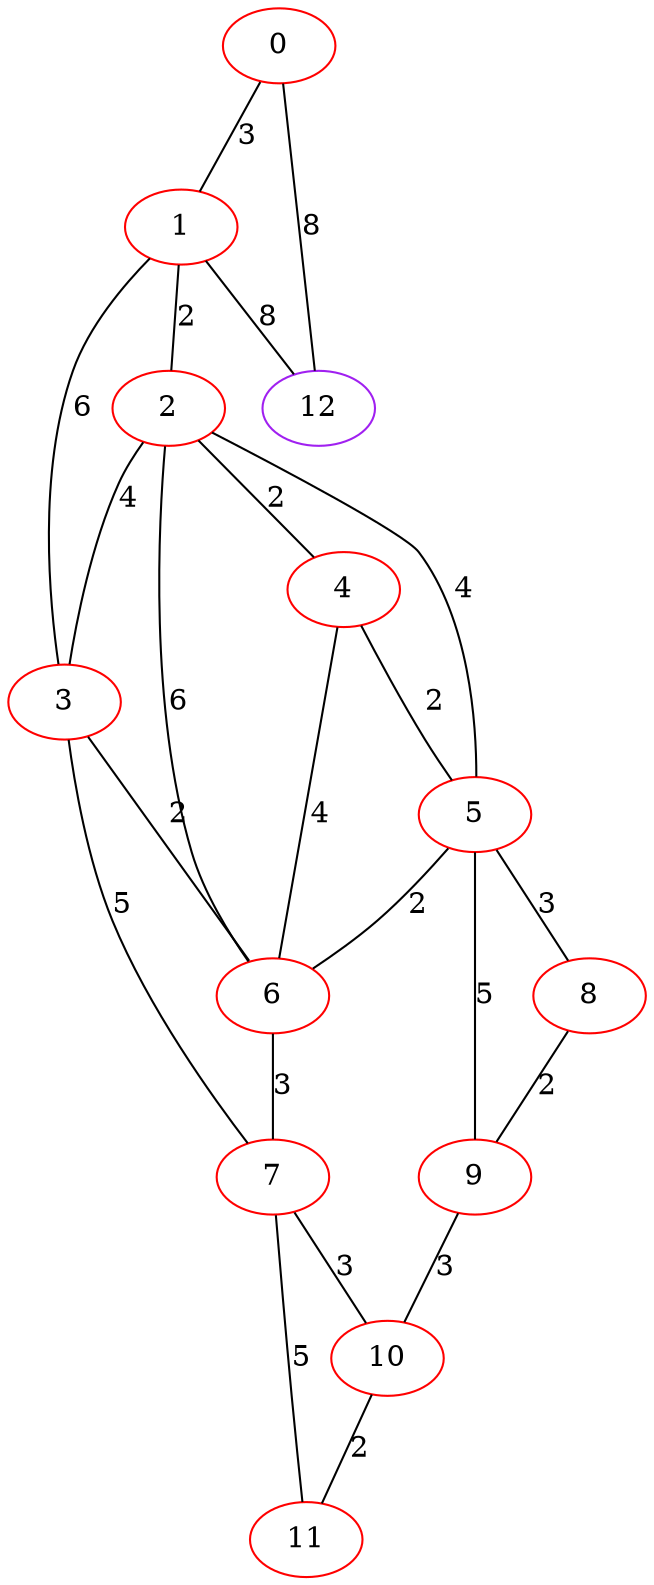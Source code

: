 graph "" {
0 [color=red, weight=1];
1 [color=red, weight=1];
2 [color=red, weight=1];
3 [color=red, weight=1];
4 [color=red, weight=1];
5 [color=red, weight=1];
6 [color=red, weight=1];
7 [color=red, weight=1];
8 [color=red, weight=1];
9 [color=red, weight=1];
10 [color=red, weight=1];
11 [color=red, weight=1];
12 [color=purple, weight=4];
0 -- 1  [key=0, label=3];
0 -- 12  [key=0, label=8];
1 -- 2  [key=0, label=2];
1 -- 3  [key=0, label=6];
1 -- 12  [key=0, label=8];
2 -- 3  [key=0, label=4];
2 -- 4  [key=0, label=2];
2 -- 5  [key=0, label=4];
2 -- 6  [key=0, label=6];
3 -- 6  [key=0, label=2];
3 -- 7  [key=0, label=5];
4 -- 5  [key=0, label=2];
4 -- 6  [key=0, label=4];
5 -- 8  [key=0, label=3];
5 -- 9  [key=0, label=5];
5 -- 6  [key=0, label=2];
6 -- 7  [key=0, label=3];
7 -- 10  [key=0, label=3];
7 -- 11  [key=0, label=5];
8 -- 9  [key=0, label=2];
9 -- 10  [key=0, label=3];
10 -- 11  [key=0, label=2];
}
